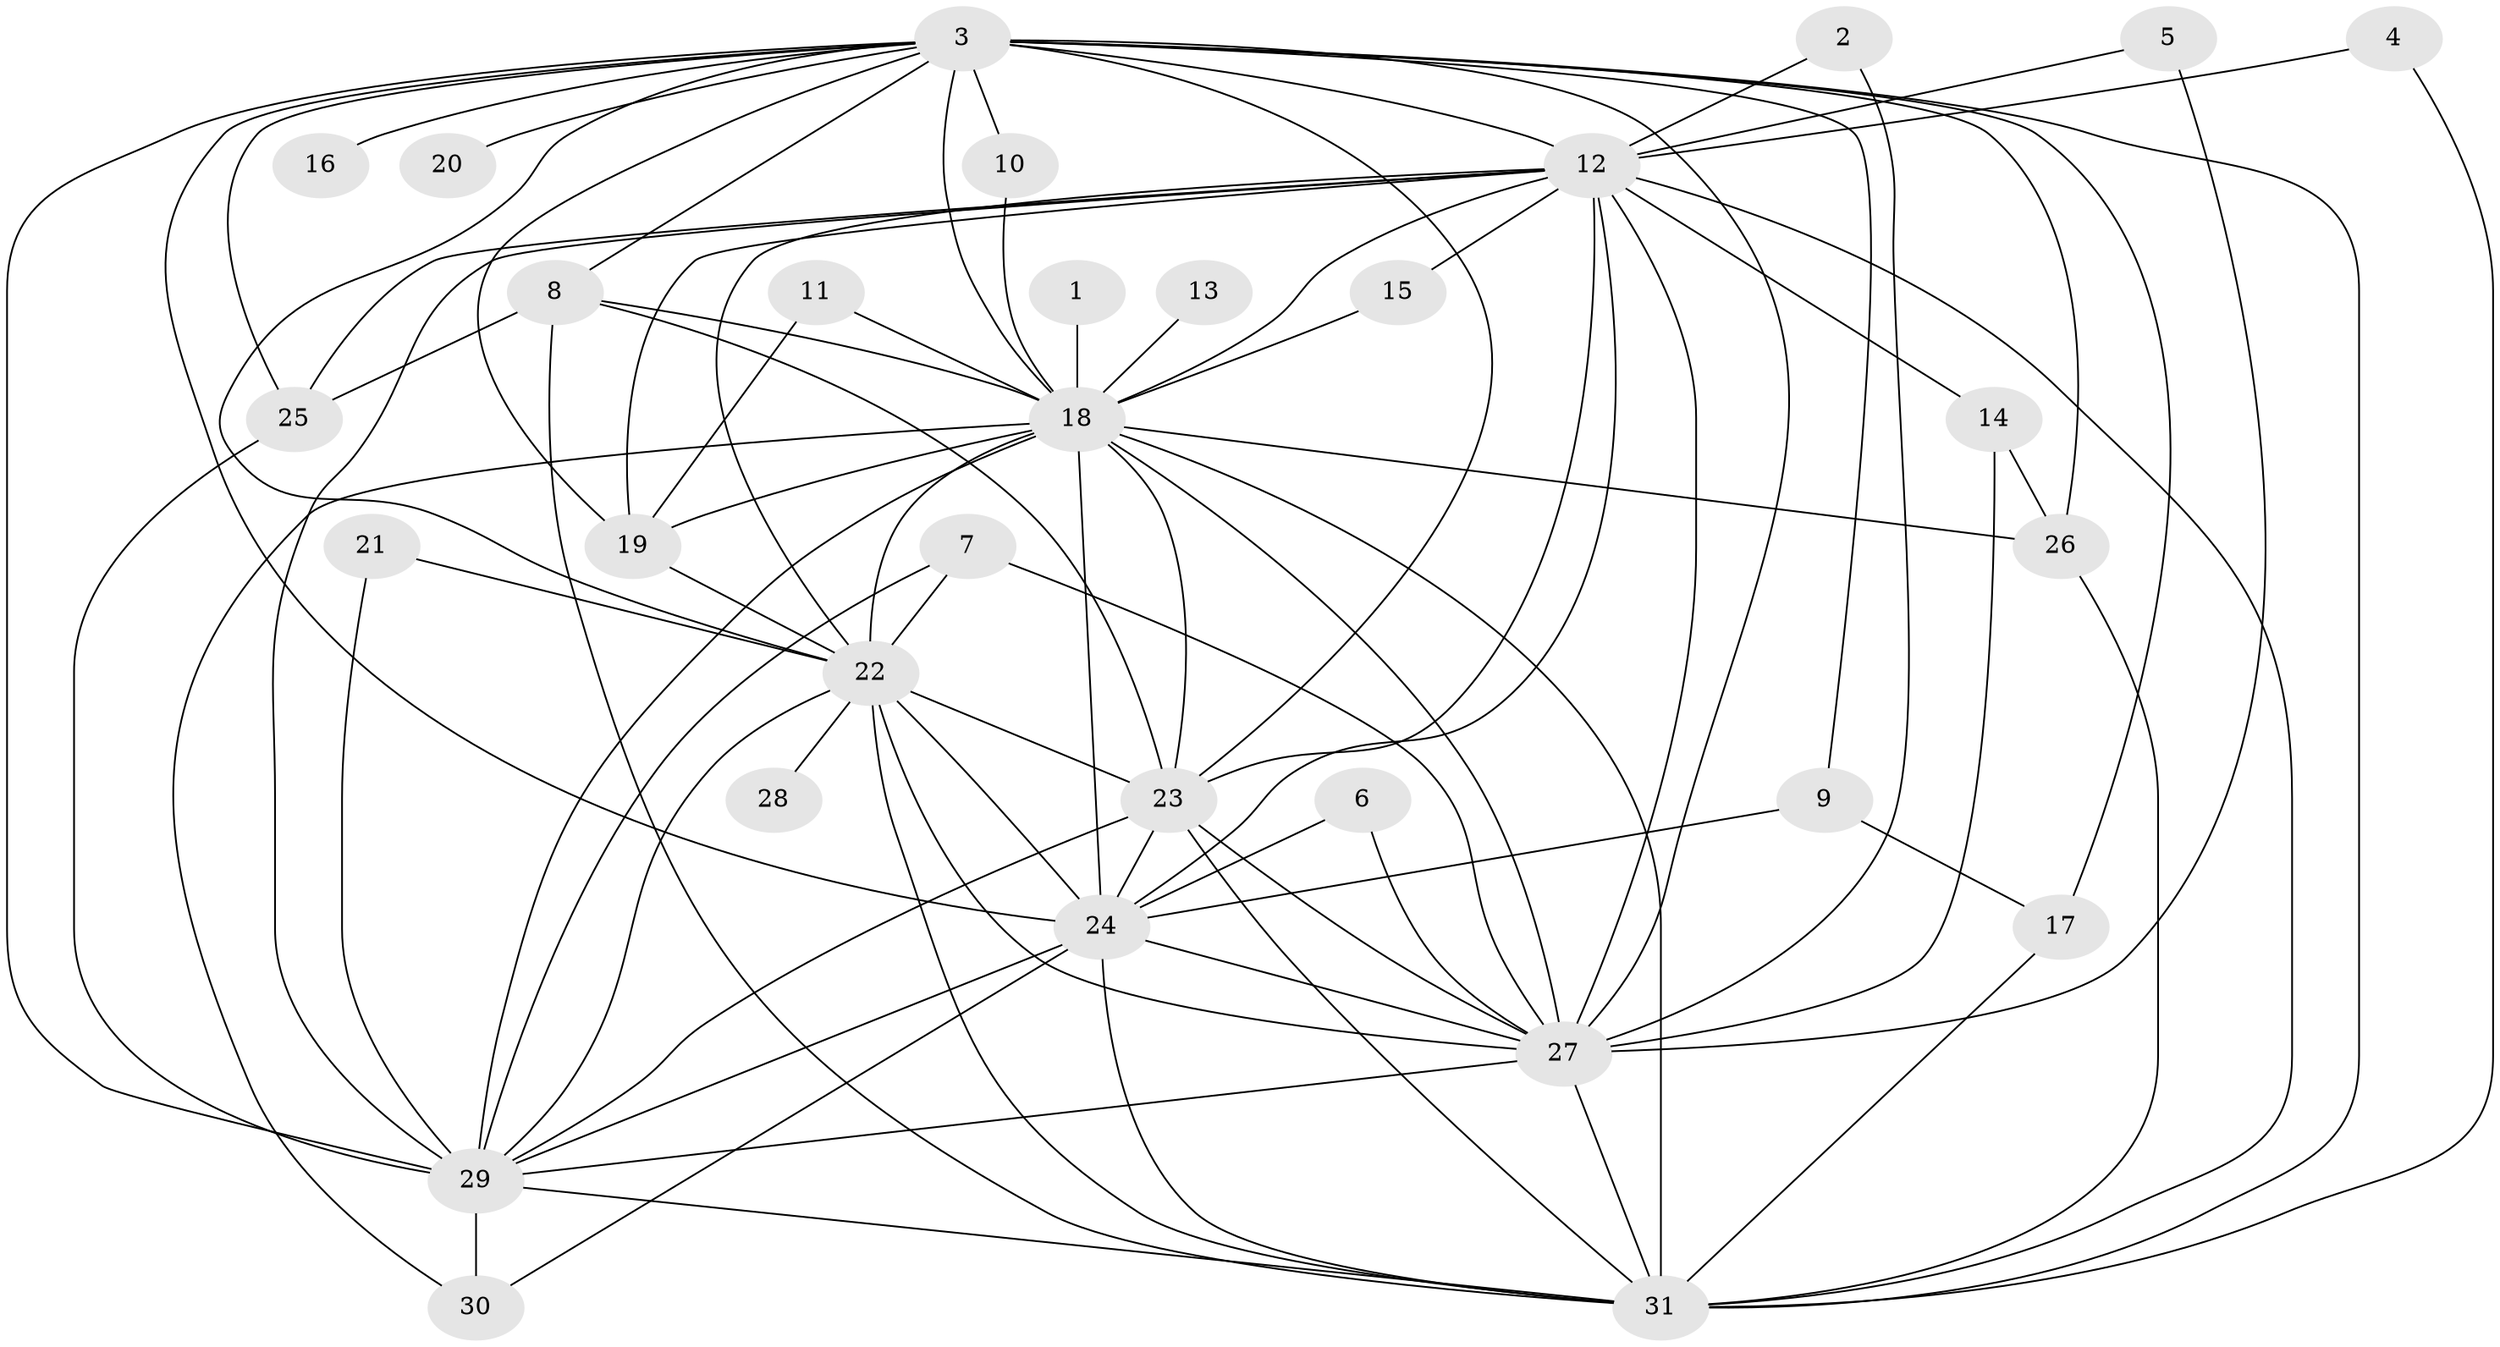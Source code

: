 // original degree distribution, {15: 0.03225806451612903, 19: 0.016129032258064516, 11: 0.016129032258064516, 16: 0.03225806451612903, 23: 0.016129032258064516, 14: 0.016129032258064516, 17: 0.016129032258064516, 18: 0.016129032258064516, 2: 0.46774193548387094, 4: 0.08064516129032258, 5: 0.016129032258064516, 3: 0.27419354838709675}
// Generated by graph-tools (version 1.1) at 2025/25/03/09/25 03:25:51]
// undirected, 31 vertices, 86 edges
graph export_dot {
graph [start="1"]
  node [color=gray90,style=filled];
  1;
  2;
  3;
  4;
  5;
  6;
  7;
  8;
  9;
  10;
  11;
  12;
  13;
  14;
  15;
  16;
  17;
  18;
  19;
  20;
  21;
  22;
  23;
  24;
  25;
  26;
  27;
  28;
  29;
  30;
  31;
  1 -- 18 [weight=1.0];
  2 -- 12 [weight=1.0];
  2 -- 27 [weight=1.0];
  3 -- 8 [weight=1.0];
  3 -- 9 [weight=1.0];
  3 -- 10 [weight=1.0];
  3 -- 12 [weight=2.0];
  3 -- 16 [weight=2.0];
  3 -- 17 [weight=1.0];
  3 -- 18 [weight=2.0];
  3 -- 19 [weight=1.0];
  3 -- 20 [weight=2.0];
  3 -- 22 [weight=2.0];
  3 -- 23 [weight=2.0];
  3 -- 24 [weight=2.0];
  3 -- 25 [weight=1.0];
  3 -- 26 [weight=1.0];
  3 -- 27 [weight=4.0];
  3 -- 29 [weight=2.0];
  3 -- 31 [weight=3.0];
  4 -- 12 [weight=1.0];
  4 -- 31 [weight=1.0];
  5 -- 12 [weight=1.0];
  5 -- 27 [weight=1.0];
  6 -- 24 [weight=1.0];
  6 -- 27 [weight=1.0];
  7 -- 22 [weight=1.0];
  7 -- 27 [weight=1.0];
  7 -- 29 [weight=1.0];
  8 -- 18 [weight=1.0];
  8 -- 23 [weight=1.0];
  8 -- 25 [weight=1.0];
  8 -- 31 [weight=1.0];
  9 -- 17 [weight=1.0];
  9 -- 24 [weight=2.0];
  10 -- 18 [weight=1.0];
  11 -- 18 [weight=1.0];
  11 -- 19 [weight=1.0];
  12 -- 14 [weight=1.0];
  12 -- 15 [weight=1.0];
  12 -- 18 [weight=3.0];
  12 -- 19 [weight=1.0];
  12 -- 22 [weight=1.0];
  12 -- 23 [weight=1.0];
  12 -- 24 [weight=1.0];
  12 -- 25 [weight=1.0];
  12 -- 27 [weight=1.0];
  12 -- 29 [weight=2.0];
  12 -- 31 [weight=2.0];
  13 -- 18 [weight=1.0];
  14 -- 26 [weight=1.0];
  14 -- 27 [weight=2.0];
  15 -- 18 [weight=1.0];
  17 -- 31 [weight=1.0];
  18 -- 19 [weight=1.0];
  18 -- 22 [weight=2.0];
  18 -- 23 [weight=1.0];
  18 -- 24 [weight=2.0];
  18 -- 26 [weight=1.0];
  18 -- 27 [weight=1.0];
  18 -- 29 [weight=1.0];
  18 -- 30 [weight=1.0];
  18 -- 31 [weight=1.0];
  19 -- 22 [weight=1.0];
  21 -- 22 [weight=1.0];
  21 -- 29 [weight=1.0];
  22 -- 23 [weight=1.0];
  22 -- 24 [weight=3.0];
  22 -- 27 [weight=2.0];
  22 -- 28 [weight=2.0];
  22 -- 29 [weight=1.0];
  22 -- 31 [weight=2.0];
  23 -- 24 [weight=1.0];
  23 -- 27 [weight=3.0];
  23 -- 29 [weight=1.0];
  23 -- 31 [weight=1.0];
  24 -- 27 [weight=1.0];
  24 -- 29 [weight=1.0];
  24 -- 30 [weight=1.0];
  24 -- 31 [weight=1.0];
  25 -- 29 [weight=1.0];
  26 -- 31 [weight=1.0];
  27 -- 29 [weight=1.0];
  27 -- 31 [weight=2.0];
  29 -- 30 [weight=1.0];
  29 -- 31 [weight=1.0];
}

